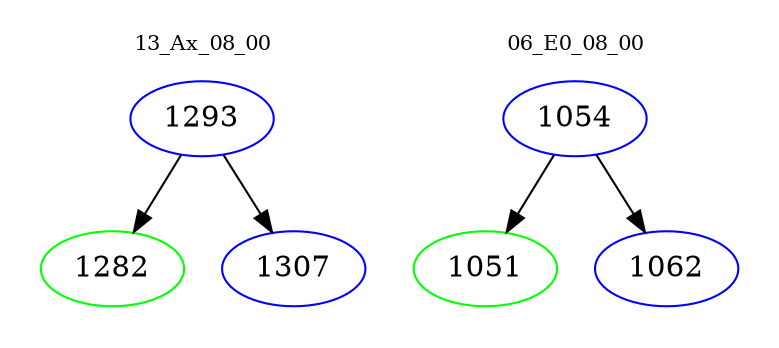 digraph{
subgraph cluster_0 {
color = white
label = "13_Ax_08_00";
fontsize=10;
T0_1293 [label="1293", color="blue"]
T0_1293 -> T0_1282 [color="black"]
T0_1282 [label="1282", color="green"]
T0_1293 -> T0_1307 [color="black"]
T0_1307 [label="1307", color="blue"]
}
subgraph cluster_1 {
color = white
label = "06_E0_08_00";
fontsize=10;
T1_1054 [label="1054", color="blue"]
T1_1054 -> T1_1051 [color="black"]
T1_1051 [label="1051", color="green"]
T1_1054 -> T1_1062 [color="black"]
T1_1062 [label="1062", color="blue"]
}
}

